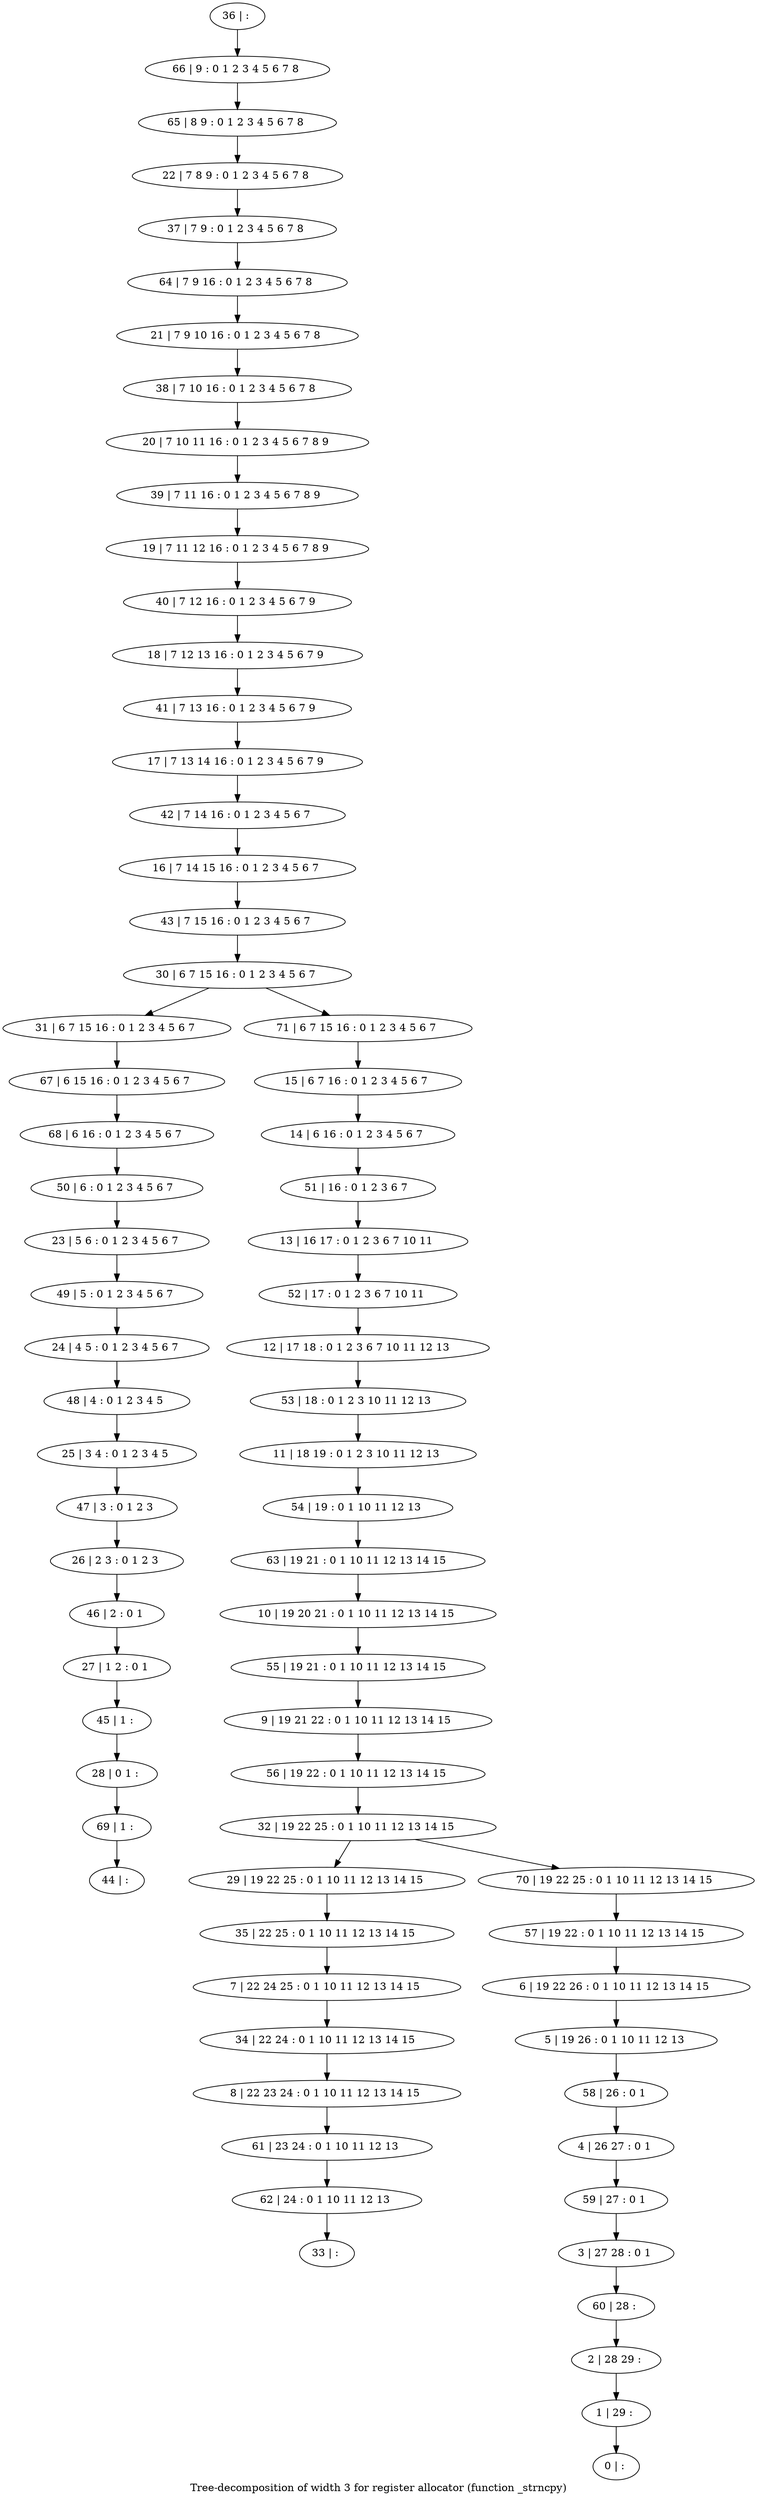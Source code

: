 digraph G {
graph [label="Tree-decomposition of width 3 for register allocator (function _strncpy)"]
0[label="0 | : "];
1[label="1 | 29 : "];
2[label="2 | 28 29 : "];
3[label="3 | 27 28 : 0 1 "];
4[label="4 | 26 27 : 0 1 "];
5[label="5 | 19 26 : 0 1 10 11 12 13 "];
6[label="6 | 19 22 26 : 0 1 10 11 12 13 14 15 "];
7[label="7 | 22 24 25 : 0 1 10 11 12 13 14 15 "];
8[label="8 | 22 23 24 : 0 1 10 11 12 13 14 15 "];
9[label="9 | 19 21 22 : 0 1 10 11 12 13 14 15 "];
10[label="10 | 19 20 21 : 0 1 10 11 12 13 14 15 "];
11[label="11 | 18 19 : 0 1 2 3 10 11 12 13 "];
12[label="12 | 17 18 : 0 1 2 3 6 7 10 11 12 13 "];
13[label="13 | 16 17 : 0 1 2 3 6 7 10 11 "];
14[label="14 | 6 16 : 0 1 2 3 4 5 6 7 "];
15[label="15 | 6 7 16 : 0 1 2 3 4 5 6 7 "];
16[label="16 | 7 14 15 16 : 0 1 2 3 4 5 6 7 "];
17[label="17 | 7 13 14 16 : 0 1 2 3 4 5 6 7 9 "];
18[label="18 | 7 12 13 16 : 0 1 2 3 4 5 6 7 9 "];
19[label="19 | 7 11 12 16 : 0 1 2 3 4 5 6 7 8 9 "];
20[label="20 | 7 10 11 16 : 0 1 2 3 4 5 6 7 8 9 "];
21[label="21 | 7 9 10 16 : 0 1 2 3 4 5 6 7 8 "];
22[label="22 | 7 8 9 : 0 1 2 3 4 5 6 7 8 "];
23[label="23 | 5 6 : 0 1 2 3 4 5 6 7 "];
24[label="24 | 4 5 : 0 1 2 3 4 5 6 7 "];
25[label="25 | 3 4 : 0 1 2 3 4 5 "];
26[label="26 | 2 3 : 0 1 2 3 "];
27[label="27 | 1 2 : 0 1 "];
28[label="28 | 0 1 : "];
29[label="29 | 19 22 25 : 0 1 10 11 12 13 14 15 "];
30[label="30 | 6 7 15 16 : 0 1 2 3 4 5 6 7 "];
31[label="31 | 6 7 15 16 : 0 1 2 3 4 5 6 7 "];
32[label="32 | 19 22 25 : 0 1 10 11 12 13 14 15 "];
33[label="33 | : "];
34[label="34 | 22 24 : 0 1 10 11 12 13 14 15 "];
35[label="35 | 22 25 : 0 1 10 11 12 13 14 15 "];
36[label="36 | : "];
37[label="37 | 7 9 : 0 1 2 3 4 5 6 7 8 "];
38[label="38 | 7 10 16 : 0 1 2 3 4 5 6 7 8 "];
39[label="39 | 7 11 16 : 0 1 2 3 4 5 6 7 8 9 "];
40[label="40 | 7 12 16 : 0 1 2 3 4 5 6 7 9 "];
41[label="41 | 7 13 16 : 0 1 2 3 4 5 6 7 9 "];
42[label="42 | 7 14 16 : 0 1 2 3 4 5 6 7 "];
43[label="43 | 7 15 16 : 0 1 2 3 4 5 6 7 "];
44[label="44 | : "];
45[label="45 | 1 : "];
46[label="46 | 2 : 0 1 "];
47[label="47 | 3 : 0 1 2 3 "];
48[label="48 | 4 : 0 1 2 3 4 5 "];
49[label="49 | 5 : 0 1 2 3 4 5 6 7 "];
50[label="50 | 6 : 0 1 2 3 4 5 6 7 "];
51[label="51 | 16 : 0 1 2 3 6 7 "];
52[label="52 | 17 : 0 1 2 3 6 7 10 11 "];
53[label="53 | 18 : 0 1 2 3 10 11 12 13 "];
54[label="54 | 19 : 0 1 10 11 12 13 "];
55[label="55 | 19 21 : 0 1 10 11 12 13 14 15 "];
56[label="56 | 19 22 : 0 1 10 11 12 13 14 15 "];
57[label="57 | 19 22 : 0 1 10 11 12 13 14 15 "];
58[label="58 | 26 : 0 1 "];
59[label="59 | 27 : 0 1 "];
60[label="60 | 28 : "];
61[label="61 | 23 24 : 0 1 10 11 12 13 "];
62[label="62 | 24 : 0 1 10 11 12 13 "];
63[label="63 | 19 21 : 0 1 10 11 12 13 14 15 "];
64[label="64 | 7 9 16 : 0 1 2 3 4 5 6 7 8 "];
65[label="65 | 8 9 : 0 1 2 3 4 5 6 7 8 "];
66[label="66 | 9 : 0 1 2 3 4 5 6 7 8 "];
67[label="67 | 6 15 16 : 0 1 2 3 4 5 6 7 "];
68[label="68 | 6 16 : 0 1 2 3 4 5 6 7 "];
69[label="69 | 1 : "];
70[label="70 | 19 22 25 : 0 1 10 11 12 13 14 15 "];
71[label="71 | 6 7 15 16 : 0 1 2 3 4 5 6 7 "];
34->8 ;
7->34 ;
35->7 ;
29->35 ;
45->28 ;
27->45 ;
46->27 ;
26->46 ;
47->26 ;
25->47 ;
48->25 ;
24->48 ;
49->24 ;
23->49 ;
50->23 ;
8->61 ;
62->33 ;
61->62 ;
31->67 ;
68->50 ;
67->68 ;
69->44 ;
28->69 ;
36->66 ;
66->65 ;
65->22 ;
22->37 ;
37->64 ;
64->21 ;
21->38 ;
38->20 ;
20->39 ;
39->19 ;
19->40 ;
40->18 ;
18->41 ;
41->17 ;
17->42 ;
42->16 ;
16->43 ;
43->30 ;
15->14 ;
14->51 ;
51->13 ;
13->52 ;
52->12 ;
12->53 ;
53->11 ;
11->54 ;
54->63 ;
63->10 ;
10->55 ;
55->9 ;
9->56 ;
56->32 ;
57->6 ;
6->5 ;
5->58 ;
58->4 ;
4->59 ;
59->3 ;
3->60 ;
60->2 ;
2->1 ;
1->0 ;
70->57 ;
71->15 ;
32->29 ;
32->70 ;
30->31 ;
30->71 ;
}
